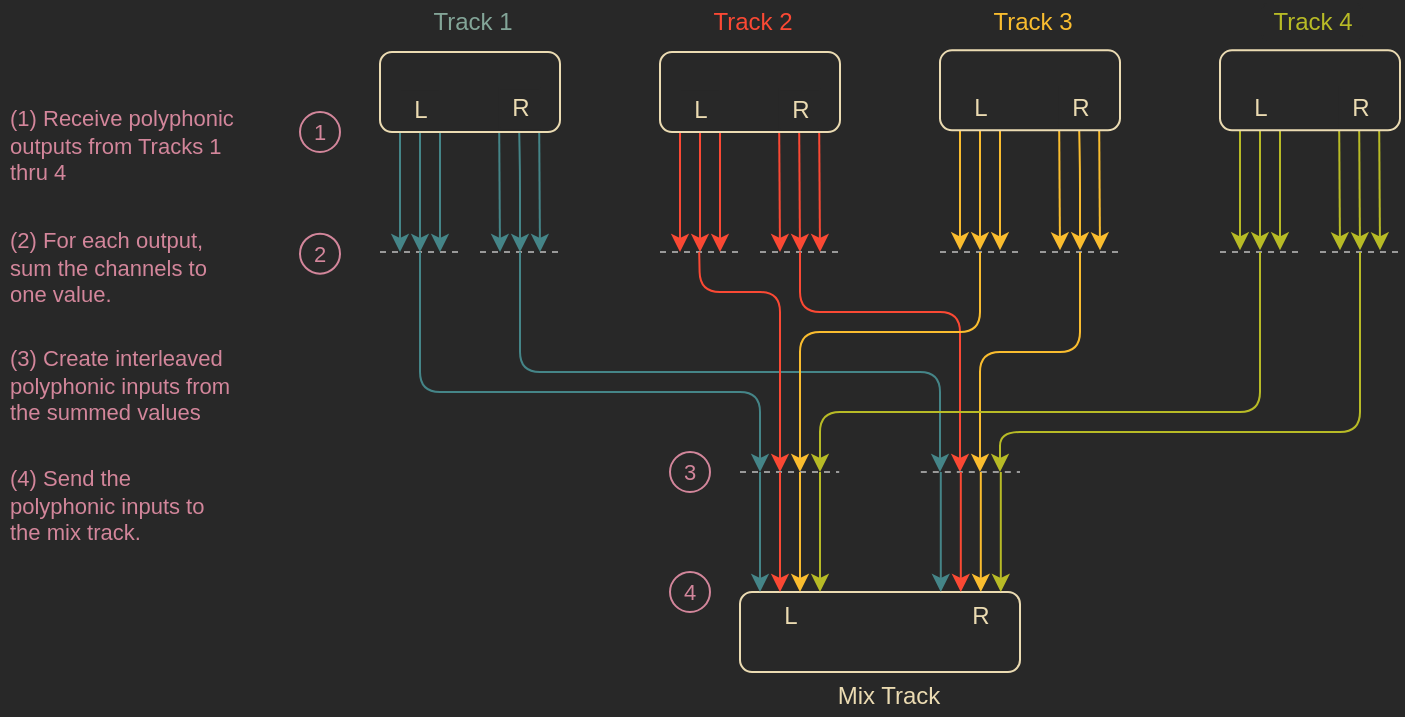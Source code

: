 <mxfile version="14.6.13" type="device"><diagram id="MW4TKRh5EKYy4bQn6-lB" name="Page-1"><mxGraphModel dx="1106" dy="790" grid="0" gridSize="10" guides="1" tooltips="1" connect="1" arrows="1" fold="1" page="1" pageScale="1" pageWidth="850" pageHeight="1100" background="#282828" math="0" shadow="0"><root><mxCell id="0"/><mxCell id="1" parent="0"/><mxCell id="OEWAffZNApXM40DOBiKG-44" value="" style="endArrow=none;html=1;fontSize=8;fillColor=#e1d5e7;dashed=1;strokeColor=#999999;" parent="1" edge="1"><mxGeometry width="50" height="50" relative="1" as="geometry"><mxPoint x="280" y="230" as="sourcePoint"/><mxPoint x="320" y="230" as="targetPoint"/></mxGeometry></mxCell><mxCell id="OEWAffZNApXM40DOBiKG-45" value="" style="endArrow=none;html=1;fontSize=8;fillColor=#e1d5e7;dashed=1;strokeColor=#999999;" parent="1" edge="1"><mxGeometry width="50" height="50" relative="1" as="geometry"><mxPoint x="330" y="230" as="sourcePoint"/><mxPoint x="370" y="230" as="targetPoint"/></mxGeometry></mxCell><mxCell id="OEWAffZNApXM40DOBiKG-65" value="" style="endArrow=none;html=1;fontSize=8;fillColor=#f0a30a;dashed=1;strokeColor=#999999;" parent="1" edge="1"><mxGeometry width="50" height="50" relative="1" as="geometry"><mxPoint x="420" y="230" as="sourcePoint"/><mxPoint x="460" y="230" as="targetPoint"/></mxGeometry></mxCell><mxCell id="tMvucrZqF7jBhHP5xZfq-27" value="" style="endArrow=none;html=1;fontSize=8;fillColor=#f0a30a;dashed=1;strokeColor=#999999;" parent="1" edge="1"><mxGeometry width="50" height="50" relative="1" as="geometry"><mxPoint x="470" y="230" as="sourcePoint"/><mxPoint x="510" y="230" as="targetPoint"/></mxGeometry></mxCell><mxCell id="tMvucrZqF7jBhHP5xZfq-28" value="" style="endArrow=none;html=1;fontSize=8;fillColor=#e1d5e7;dashed=1;strokeColor=#999999;" parent="1" edge="1"><mxGeometry width="50" height="50" relative="1" as="geometry"><mxPoint x="560" y="230" as="sourcePoint"/><mxPoint x="600" y="230" as="targetPoint"/></mxGeometry></mxCell><mxCell id="tMvucrZqF7jBhHP5xZfq-29" value="" style="endArrow=none;html=1;fontSize=8;fillColor=#e1d5e7;dashed=1;strokeColor=#999999;" parent="1" edge="1"><mxGeometry width="50" height="50" relative="1" as="geometry"><mxPoint x="610" y="230" as="sourcePoint"/><mxPoint x="650" y="230" as="targetPoint"/></mxGeometry></mxCell><mxCell id="tMvucrZqF7jBhHP5xZfq-30" value="" style="endArrow=none;html=1;fontSize=8;fillColor=#f0a30a;dashed=1;strokeColor=#999999;" parent="1" edge="1"><mxGeometry width="50" height="50" relative="1" as="geometry"><mxPoint x="700" y="230" as="sourcePoint"/><mxPoint x="740" y="230" as="targetPoint"/></mxGeometry></mxCell><mxCell id="tMvucrZqF7jBhHP5xZfq-41" value="" style="endArrow=none;html=1;fontSize=8;fillColor=#f0a30a;dashed=1;strokeColor=#999999;" parent="1" edge="1"><mxGeometry width="50" height="50" relative="1" as="geometry"><mxPoint x="750" y="230" as="sourcePoint"/><mxPoint x="790" y="230" as="targetPoint"/></mxGeometry></mxCell><mxCell id="OEWAffZNApXM40DOBiKG-1" value="" style="endArrow=classic;html=1;fillColor=#e1d5e7;strokeColor=#458588;" parent="1" edge="1"><mxGeometry width="50" height="50" relative="1" as="geometry"><mxPoint x="290" y="170" as="sourcePoint"/><mxPoint x="290" y="230" as="targetPoint"/></mxGeometry></mxCell><mxCell id="OEWAffZNApXM40DOBiKG-2" value="" style="endArrow=classic;html=1;fillColor=#e1d5e7;strokeColor=#458588;" parent="1" edge="1"><mxGeometry width="50" height="50" relative="1" as="geometry"><mxPoint x="300" y="170" as="sourcePoint"/><mxPoint x="300" y="230" as="targetPoint"/></mxGeometry></mxCell><mxCell id="OEWAffZNApXM40DOBiKG-3" value="" style="endArrow=classic;html=1;fillColor=#e1d5e7;strokeColor=#458588;" parent="1" edge="1"><mxGeometry width="50" height="50" relative="1" as="geometry"><mxPoint x="310" y="170" as="sourcePoint"/><mxPoint x="310" y="230" as="targetPoint"/></mxGeometry></mxCell><mxCell id="OEWAffZNApXM40DOBiKG-4" value="" style="endArrow=classic;html=1;fillColor=#e1d5e7;strokeColor=#458588;" parent="1" edge="1"><mxGeometry width="50" height="50" relative="1" as="geometry"><mxPoint x="339.6" y="169.6" as="sourcePoint"/><mxPoint x="340" y="230" as="targetPoint"/></mxGeometry></mxCell><mxCell id="OEWAffZNApXM40DOBiKG-5" value="" style="endArrow=classic;html=1;fillColor=#e1d5e7;strokeColor=#458588;" parent="1" edge="1"><mxGeometry width="50" height="50" relative="1" as="geometry"><mxPoint x="349.6" y="169.6" as="sourcePoint"/><mxPoint x="350" y="230" as="targetPoint"/><Array as="points"><mxPoint x="350" y="189.6"/></Array></mxGeometry></mxCell><mxCell id="OEWAffZNApXM40DOBiKG-6" value="" style="endArrow=classic;html=1;fillColor=#e1d5e7;strokeColor=#458588;" parent="1" edge="1"><mxGeometry width="50" height="50" relative="1" as="geometry"><mxPoint x="359.6" y="169.6" as="sourcePoint"/><mxPoint x="360" y="230" as="targetPoint"/></mxGeometry></mxCell><mxCell id="OEWAffZNApXM40DOBiKG-56" value="" style="endArrow=classic;html=1;fillColor=#f0a30a;strokeColor=#fb4934;" parent="1" edge="1"><mxGeometry width="50" height="50" relative="1" as="geometry"><mxPoint x="430" y="170" as="sourcePoint"/><mxPoint x="430" y="230" as="targetPoint"/></mxGeometry></mxCell><mxCell id="OEWAffZNApXM40DOBiKG-57" value="" style="endArrow=classic;html=1;fillColor=#f0a30a;strokeColor=#fb4934;" parent="1" edge="1"><mxGeometry width="50" height="50" relative="1" as="geometry"><mxPoint x="440" y="170" as="sourcePoint"/><mxPoint x="440" y="230" as="targetPoint"/></mxGeometry></mxCell><mxCell id="OEWAffZNApXM40DOBiKG-58" value="" style="endArrow=classic;html=1;fillColor=#f0a30a;strokeColor=#fb4934;" parent="1" edge="1"><mxGeometry width="50" height="50" relative="1" as="geometry"><mxPoint x="450" y="170" as="sourcePoint"/><mxPoint x="450" y="230" as="targetPoint"/></mxGeometry></mxCell><mxCell id="OEWAffZNApXM40DOBiKG-59" value="" style="endArrow=classic;html=1;fillColor=#f0a30a;strokeColor=#fb4934;" parent="1" edge="1"><mxGeometry width="50" height="50" relative="1" as="geometry"><mxPoint x="479.6" y="170" as="sourcePoint"/><mxPoint x="480" y="230" as="targetPoint"/></mxGeometry></mxCell><mxCell id="OEWAffZNApXM40DOBiKG-60" value="" style="endArrow=classic;html=1;fillColor=#f0a30a;strokeColor=#fb4934;" parent="1" edge="1"><mxGeometry width="50" height="50" relative="1" as="geometry"><mxPoint x="489.6" y="170" as="sourcePoint"/><mxPoint x="490" y="230" as="targetPoint"/></mxGeometry></mxCell><mxCell id="OEWAffZNApXM40DOBiKG-61" value="" style="endArrow=classic;html=1;fillColor=#f0a30a;strokeColor=#fb4934;" parent="1" edge="1"><mxGeometry width="50" height="50" relative="1" as="geometry"><mxPoint x="499.6" y="170" as="sourcePoint"/><mxPoint x="500" y="230" as="targetPoint"/></mxGeometry></mxCell><mxCell id="tMvucrZqF7jBhHP5xZfq-8" value="" style="endArrow=classic;html=1;fillColor=#e1d5e7;strokeColor=#fabd2f;" parent="1" edge="1"><mxGeometry width="50" height="50" relative="1" as="geometry"><mxPoint x="570" y="169.17" as="sourcePoint"/><mxPoint x="570" y="229.17" as="targetPoint"/></mxGeometry></mxCell><mxCell id="tMvucrZqF7jBhHP5xZfq-9" value="" style="endArrow=classic;html=1;fillColor=#e1d5e7;strokeColor=#fabd2f;" parent="1" edge="1"><mxGeometry width="50" height="50" relative="1" as="geometry"><mxPoint x="580" y="169.17" as="sourcePoint"/><mxPoint x="580" y="229.17" as="targetPoint"/></mxGeometry></mxCell><mxCell id="tMvucrZqF7jBhHP5xZfq-10" value="" style="endArrow=classic;html=1;fillColor=#e1d5e7;strokeColor=#fabd2f;" parent="1" edge="1"><mxGeometry width="50" height="50" relative="1" as="geometry"><mxPoint x="590" y="169.17" as="sourcePoint"/><mxPoint x="590" y="229.17" as="targetPoint"/></mxGeometry></mxCell><mxCell id="tMvucrZqF7jBhHP5xZfq-11" value="" style="endArrow=classic;html=1;fillColor=#e1d5e7;strokeColor=#fabd2f;" parent="1" edge="1"><mxGeometry width="50" height="50" relative="1" as="geometry"><mxPoint x="619.6" y="168.77" as="sourcePoint"/><mxPoint x="620" y="229.17" as="targetPoint"/></mxGeometry></mxCell><mxCell id="tMvucrZqF7jBhHP5xZfq-12" value="" style="endArrow=classic;html=1;fillColor=#e1d5e7;strokeColor=#fabd2f;" parent="1" edge="1"><mxGeometry width="50" height="50" relative="1" as="geometry"><mxPoint x="629.6" y="168.77" as="sourcePoint"/><mxPoint x="630" y="229.17" as="targetPoint"/><Array as="points"><mxPoint x="630" y="188.77"/></Array></mxGeometry></mxCell><mxCell id="tMvucrZqF7jBhHP5xZfq-13" value="" style="endArrow=classic;html=1;fillColor=#e1d5e7;strokeColor=#fabd2f;" parent="1" edge="1"><mxGeometry width="50" height="50" relative="1" as="geometry"><mxPoint x="639.6" y="168.77" as="sourcePoint"/><mxPoint x="640" y="229.17" as="targetPoint"/></mxGeometry></mxCell><mxCell id="tMvucrZqF7jBhHP5xZfq-17" value="" style="endArrow=classic;html=1;fillColor=#f0a30a;strokeColor=#b8bb26;" parent="1" edge="1"><mxGeometry width="50" height="50" relative="1" as="geometry"><mxPoint x="710" y="169.17" as="sourcePoint"/><mxPoint x="710" y="229.17" as="targetPoint"/></mxGeometry></mxCell><mxCell id="tMvucrZqF7jBhHP5xZfq-18" value="" style="endArrow=classic;html=1;fillColor=#f0a30a;strokeColor=#b8bb26;" parent="1" edge="1"><mxGeometry width="50" height="50" relative="1" as="geometry"><mxPoint x="720" y="169.17" as="sourcePoint"/><mxPoint x="720" y="229.17" as="targetPoint"/></mxGeometry></mxCell><mxCell id="tMvucrZqF7jBhHP5xZfq-19" value="" style="endArrow=classic;html=1;fillColor=#f0a30a;strokeColor=#b8bb26;" parent="1" edge="1"><mxGeometry width="50" height="50" relative="1" as="geometry"><mxPoint x="730" y="169.17" as="sourcePoint"/><mxPoint x="730" y="229.17" as="targetPoint"/></mxGeometry></mxCell><mxCell id="tMvucrZqF7jBhHP5xZfq-20" value="" style="endArrow=classic;html=1;fillColor=#f0a30a;strokeColor=#b8bb26;" parent="1" edge="1"><mxGeometry width="50" height="50" relative="1" as="geometry"><mxPoint x="759.6" y="169.17" as="sourcePoint"/><mxPoint x="760" y="229.17" as="targetPoint"/></mxGeometry></mxCell><mxCell id="tMvucrZqF7jBhHP5xZfq-21" value="" style="endArrow=classic;html=1;fillColor=#f0a30a;strokeColor=#b8bb26;" parent="1" edge="1"><mxGeometry width="50" height="50" relative="1" as="geometry"><mxPoint x="769.6" y="169.17" as="sourcePoint"/><mxPoint x="770" y="229.17" as="targetPoint"/></mxGeometry></mxCell><mxCell id="tMvucrZqF7jBhHP5xZfq-22" value="" style="endArrow=classic;html=1;fillColor=#f0a30a;strokeColor=#b8bb26;" parent="1" edge="1"><mxGeometry width="50" height="50" relative="1" as="geometry"><mxPoint x="779.6" y="169.17" as="sourcePoint"/><mxPoint x="780" y="229.17" as="targetPoint"/></mxGeometry></mxCell><mxCell id="OEWAffZNApXM40DOBiKG-70" value="" style="rounded=1;whiteSpace=wrap;html=1;fontSize=8;strokeColor=#ebdbb2;fontColor=#ebdbb2;fillColor=#282828;" parent="1" vertex="1"><mxGeometry x="420" y="130" width="90" height="40" as="geometry"/></mxCell><mxCell id="OEWAffZNApXM40DOBiKG-69" value="" style="rounded=1;whiteSpace=wrap;html=1;fontSize=8;strokeColor=#ebdbb2;fontColor=#ebdbb2;fillColor=#282828;" parent="1" vertex="1"><mxGeometry x="280" y="130" width="90" height="40" as="geometry"/></mxCell><mxCell id="OEWAffZNApXM40DOBiKG-7" value="Track 1" style="text;html=1;align=center;verticalAlign=middle;resizable=0;points=[];autosize=1;fillColor=#282828;strokeColor=#282828;fontColor=#83a598;" parent="1" vertex="1"><mxGeometry x="296" y="105.0" width="60" height="20" as="geometry"/></mxCell><mxCell id="OEWAffZNApXM40DOBiKG-8" value="L" style="text;html=1;align=center;verticalAlign=middle;resizable=0;points=[];autosize=1;fontColor=#ebdbb2;fillColor=#282828;strokeColor=#282828;" parent="1" vertex="1"><mxGeometry x="290" y="148.77" width="20" height="20" as="geometry"/></mxCell><mxCell id="OEWAffZNApXM40DOBiKG-9" value="R" style="text;html=1;align=center;verticalAlign=middle;resizable=0;points=[];autosize=1;fontColor=#ebdbb2;fillColor=#282828;strokeColor=#282828;" parent="1" vertex="1"><mxGeometry x="339.6" y="148.37" width="20" height="20" as="geometry"/></mxCell><mxCell id="OEWAffZNApXM40DOBiKG-29" value="&lt;h1 style=&quot;font-size: 11px&quot;&gt;&lt;span style=&quot;font-weight: normal ; font-size: 11px&quot;&gt;(2) For each output, sum the channels to one value.&lt;/span&gt;&lt;/h1&gt;" style="text;html=1;strokeColor=none;fillColor=none;spacing=5;spacingTop=-20;whiteSpace=wrap;overflow=hidden;rounded=0;fontSize=11;fontColor=#d3869b;" parent="1" vertex="1"><mxGeometry x="90" y="220.83" width="120" height="39.17" as="geometry"/></mxCell><mxCell id="OEWAffZNApXM40DOBiKG-47" value="&lt;h1 style=&quot;font-size: 11px&quot;&gt;&lt;span style=&quot;font-weight: normal ; font-size: 11px&quot;&gt;(4) Send the polyphonic inputs to the mix track.&lt;/span&gt;&lt;/h1&gt;" style="text;html=1;strokeColor=none;fillColor=none;spacing=5;spacingTop=-20;whiteSpace=wrap;overflow=hidden;rounded=0;fontSize=11;fontColor=#d3869b;" parent="1" vertex="1"><mxGeometry x="90" y="340" width="110" height="50" as="geometry"/></mxCell><mxCell id="OEWAffZNApXM40DOBiKG-62" value="Track 2" style="text;html=1;align=center;verticalAlign=middle;resizable=0;points=[];autosize=1;fillColor=#282828;strokeColor=#282828;fontColor=#FB4934;" parent="1" vertex="1"><mxGeometry x="436" y="105.0" width="60" height="20" as="geometry"/></mxCell><mxCell id="OEWAffZNApXM40DOBiKG-63" value="L" style="text;html=1;align=center;verticalAlign=middle;resizable=0;points=[];autosize=1;fontColor=#ebdbb2;fillColor=#282828;strokeColor=#282828;" parent="1" vertex="1"><mxGeometry x="430" y="148.77" width="20" height="20" as="geometry"/></mxCell><mxCell id="OEWAffZNApXM40DOBiKG-64" value="R" style="text;html=1;align=center;verticalAlign=middle;resizable=0;points=[];autosize=1;fontColor=#ebdbb2;fillColor=#282828;strokeColor=#282828;" parent="1" vertex="1"><mxGeometry x="479.6" y="148.77" width="20" height="20" as="geometry"/></mxCell><mxCell id="OEWAffZNApXM40DOBiKG-101" value="&lt;h1 style=&quot;font-size: 11px&quot;&gt;&lt;span style=&quot;font-weight: normal ; font-size: 11px&quot;&gt;(3) Create interleaved polyphonic inputs from the summed values&lt;/span&gt;&lt;/h1&gt;" style="text;html=1;strokeColor=none;fillColor=none;spacing=5;spacingTop=-20;whiteSpace=wrap;overflow=hidden;rounded=0;fontSize=11;fontColor=#d3869b;" parent="1" vertex="1"><mxGeometry x="90" y="280" width="130" height="50" as="geometry"/></mxCell><mxCell id="tMvucrZqF7jBhHP5xZfq-6" value="" style="rounded=1;whiteSpace=wrap;html=1;fontSize=8;strokeColor=#ebdbb2;fontColor=#ebdbb2;fillColor=#282828;" parent="1" vertex="1"><mxGeometry x="700" y="129.17" width="90" height="40" as="geometry"/></mxCell><mxCell id="tMvucrZqF7jBhHP5xZfq-7" value="" style="rounded=1;whiteSpace=wrap;html=1;fontSize=8;strokeColor=#ebdbb2;fontColor=#ebdbb2;fillColor=#282828;" parent="1" vertex="1"><mxGeometry x="560" y="129.17" width="90" height="40" as="geometry"/></mxCell><mxCell id="tMvucrZqF7jBhHP5xZfq-14" value="Track 3" style="text;html=1;align=center;verticalAlign=middle;resizable=0;points=[];autosize=1;fillColor=#282828;strokeColor=#282828;fontColor=#fabd2f;" parent="1" vertex="1"><mxGeometry x="581" y="106.0" width="50" height="18" as="geometry"/></mxCell><mxCell id="tMvucrZqF7jBhHP5xZfq-15" value="L" style="text;html=1;align=center;verticalAlign=middle;resizable=0;points=[];autosize=1;fontColor=#ebdbb2;fillColor=#282828;strokeColor=#282828;" parent="1" vertex="1"><mxGeometry x="570" y="147.94" width="20" height="20" as="geometry"/></mxCell><mxCell id="tMvucrZqF7jBhHP5xZfq-16" value="R" style="text;html=1;align=center;verticalAlign=middle;resizable=0;points=[];autosize=1;fontColor=#ebdbb2;fillColor=#282828;strokeColor=#282828;" parent="1" vertex="1"><mxGeometry x="619.6" y="147.54" width="20" height="20" as="geometry"/></mxCell><mxCell id="tMvucrZqF7jBhHP5xZfq-23" value="Track 4" style="text;html=1;align=center;verticalAlign=middle;resizable=0;points=[];autosize=1;fillColor=#282828;strokeColor=#282828;rounded=1;fontColor=#b8bb26;" parent="1" vertex="1"><mxGeometry x="721" y="106.0" width="50" height="18" as="geometry"/></mxCell><mxCell id="tMvucrZqF7jBhHP5xZfq-24" value="L" style="text;html=1;align=center;verticalAlign=middle;resizable=0;points=[];autosize=1;fontColor=#ebdbb2;fillColor=#282828;strokeColor=#282828;" parent="1" vertex="1"><mxGeometry x="710" y="147.94" width="20" height="20" as="geometry"/></mxCell><mxCell id="tMvucrZqF7jBhHP5xZfq-25" value="R" style="text;html=1;align=center;verticalAlign=middle;resizable=0;points=[];autosize=1;fontColor=#ebdbb2;fillColor=#282828;strokeColor=#282828;" parent="1" vertex="1"><mxGeometry x="759.6" y="147.94" width="20" height="20" as="geometry"/></mxCell><mxCell id="tMvucrZqF7jBhHP5xZfq-42" value="&lt;h1 style=&quot;font-size: 11px&quot;&gt;&lt;span style=&quot;font-weight: normal ; font-size: 11px&quot;&gt;(1) Receive polyphonic outputs from Tracks 1 thru 4&lt;/span&gt;&lt;/h1&gt;" style="text;html=1;strokeColor=none;fillColor=none;spacing=5;spacingTop=-20;whiteSpace=wrap;overflow=hidden;rounded=0;fontSize=11;fontColor=#d3869b;" parent="1" vertex="1"><mxGeometry x="90" y="160" width="130" height="50" as="geometry"/></mxCell><mxCell id="tMvucrZqF7jBhHP5xZfq-51" value="" style="endArrow=classic;html=1;fillColor=#e1d5e7;strokeColor=#458588;" parent="1" edge="1"><mxGeometry width="50" height="50" relative="1" as="geometry"><mxPoint x="300" y="230" as="sourcePoint"/><mxPoint x="470" y="340" as="targetPoint"/><Array as="points"><mxPoint x="300" y="300"/><mxPoint x="470" y="300"/></Array></mxGeometry></mxCell><mxCell id="tMvucrZqF7jBhHP5xZfq-53" value="" style="endArrow=classic;html=1;fillColor=#e1d5e7;strokeColor=#458588;" parent="1" edge="1"><mxGeometry width="50" height="50" relative="1" as="geometry"><mxPoint x="350" y="230" as="sourcePoint"/><mxPoint x="560" y="340" as="targetPoint"/><Array as="points"><mxPoint x="350" y="290"/><mxPoint x="560" y="290"/></Array></mxGeometry></mxCell><mxCell id="tMvucrZqF7jBhHP5xZfq-54" value="" style="endArrow=classic;html=1;fillColor=#f0a30a;strokeColor=#fb4934;" parent="1" edge="1"><mxGeometry width="50" height="50" relative="1" as="geometry"><mxPoint x="439.6" y="230" as="sourcePoint"/><mxPoint x="480" y="340" as="targetPoint"/><Array as="points"><mxPoint x="440" y="250"/><mxPoint x="480" y="250"/></Array></mxGeometry></mxCell><mxCell id="tMvucrZqF7jBhHP5xZfq-55" value="" style="endArrow=classic;html=1;fillColor=#f0a30a;strokeColor=#fb4934;" parent="1" edge="1"><mxGeometry width="50" height="50" relative="1" as="geometry"><mxPoint x="490" y="230" as="sourcePoint"/><mxPoint x="570" y="340" as="targetPoint"/><Array as="points"><mxPoint x="490" y="260"/><mxPoint x="570" y="260"/></Array></mxGeometry></mxCell><mxCell id="tMvucrZqF7jBhHP5xZfq-57" value="" style="endArrow=classic;html=1;fillColor=#e1d5e7;strokeColor=#fabd2f;" parent="1" edge="1"><mxGeometry width="50" height="50" relative="1" as="geometry"><mxPoint x="580" y="230" as="sourcePoint"/><mxPoint x="490" y="340" as="targetPoint"/><Array as="points"><mxPoint x="580" y="270"/><mxPoint x="490" y="270"/></Array></mxGeometry></mxCell><mxCell id="tMvucrZqF7jBhHP5xZfq-58" value="" style="endArrow=classic;html=1;fillColor=#e1d5e7;strokeColor=#fabd2f;" parent="1" edge="1"><mxGeometry width="50" height="50" relative="1" as="geometry"><mxPoint x="630" y="230" as="sourcePoint"/><mxPoint x="580" y="340" as="targetPoint"/><Array as="points"><mxPoint x="630" y="280"/><mxPoint x="580" y="280"/></Array></mxGeometry></mxCell><mxCell id="tMvucrZqF7jBhHP5xZfq-59" value="" style="endArrow=classic;html=1;fillColor=#f0a30a;strokeColor=#b8bb26;" parent="1" edge="1"><mxGeometry width="50" height="50" relative="1" as="geometry"><mxPoint x="720" y="230" as="sourcePoint"/><mxPoint x="500" y="340" as="targetPoint"/><Array as="points"><mxPoint x="720" y="310"/><mxPoint x="500" y="310"/></Array></mxGeometry></mxCell><mxCell id="tMvucrZqF7jBhHP5xZfq-60" value="" style="endArrow=classic;html=1;fillColor=#f0a30a;strokeColor=#b8bb26;" parent="1" edge="1"><mxGeometry width="50" height="50" relative="1" as="geometry"><mxPoint x="770" y="230" as="sourcePoint"/><mxPoint x="590" y="340" as="targetPoint"/><Array as="points"><mxPoint x="770" y="320"/><mxPoint x="590" y="320"/></Array></mxGeometry></mxCell><mxCell id="tMvucrZqF7jBhHP5xZfq-61" value="" style="rounded=1;whiteSpace=wrap;html=1;fontSize=8;strokeColor=#ebdbb2;fontColor=#ebdbb2;fillColor=#282828;" parent="1" vertex="1"><mxGeometry x="460" y="400" width="140" height="40" as="geometry"/></mxCell><mxCell id="tMvucrZqF7jBhHP5xZfq-62" value="L" style="text;html=1;align=center;verticalAlign=middle;resizable=0;points=[];autosize=1;fontColor=#ebdbb2;fillColor=#282828;strokeColor=#282828;" parent="1" vertex="1"><mxGeometry x="475" y="402" width="20" height="20" as="geometry"/></mxCell><mxCell id="tMvucrZqF7jBhHP5xZfq-63" value="R" style="text;html=1;align=center;verticalAlign=middle;resizable=0;points=[];autosize=1;fontColor=#ebdbb2;fillColor=#282828;strokeColor=#282828;" parent="1" vertex="1"><mxGeometry x="570" y="402" width="20" height="20" as="geometry"/></mxCell><mxCell id="tMvucrZqF7jBhHP5xZfq-64" value="Mix Track" style="text;html=1;align=center;verticalAlign=middle;resizable=0;points=[];autosize=1;fontColor=#ebdbb2;fillColor=#282828;strokeColor=#282828;" parent="1" vertex="1"><mxGeometry x="503" y="443" width="61" height="18" as="geometry"/></mxCell><mxCell id="tMvucrZqF7jBhHP5xZfq-65" value="" style="endArrow=none;html=1;fontSize=8;fillColor=#f0a30a;dashed=1;strokeColor=#999999;" parent="1" edge="1"><mxGeometry width="50" height="50" relative="1" as="geometry"><mxPoint x="460" y="340" as="sourcePoint"/><mxPoint x="509.6" y="340" as="targetPoint"/></mxGeometry></mxCell><mxCell id="tMvucrZqF7jBhHP5xZfq-67" value="" style="endArrow=classic;html=1;fillColor=#e1d5e7;strokeColor=#458588;" parent="1" edge="1"><mxGeometry width="50" height="50" relative="1" as="geometry"><mxPoint x="470" y="340" as="sourcePoint"/><mxPoint x="470" y="400" as="targetPoint"/></mxGeometry></mxCell><mxCell id="tMvucrZqF7jBhHP5xZfq-68" value="" style="endArrow=classic;html=1;fillColor=#f0a30a;strokeColor=#fb4934;" parent="1" edge="1"><mxGeometry width="50" height="50" relative="1" as="geometry"><mxPoint x="480" y="340" as="sourcePoint"/><mxPoint x="480" y="400" as="targetPoint"/></mxGeometry></mxCell><mxCell id="tMvucrZqF7jBhHP5xZfq-69" value="" style="endArrow=classic;html=1;fillColor=#e1d5e7;strokeColor=#fabd2f;" parent="1" edge="1"><mxGeometry width="50" height="50" relative="1" as="geometry"><mxPoint x="490" y="340" as="sourcePoint"/><mxPoint x="490" y="400" as="targetPoint"/></mxGeometry></mxCell><mxCell id="tMvucrZqF7jBhHP5xZfq-70" value="" style="endArrow=classic;html=1;fillColor=#f0a30a;strokeColor=#b8bb26;" parent="1" edge="1"><mxGeometry width="50" height="50" relative="1" as="geometry"><mxPoint x="500" y="340" as="sourcePoint"/><mxPoint x="500" y="400" as="targetPoint"/></mxGeometry></mxCell><mxCell id="tMvucrZqF7jBhHP5xZfq-71" value="" style="endArrow=none;html=1;fontSize=8;fillColor=#f0a30a;dashed=1;strokeColor=#999999;" parent="1" edge="1"><mxGeometry width="50" height="50" relative="1" as="geometry"><mxPoint x="550.4" y="340" as="sourcePoint"/><mxPoint x="600" y="340" as="targetPoint"/></mxGeometry></mxCell><mxCell id="tMvucrZqF7jBhHP5xZfq-72" value="" style="endArrow=classic;html=1;fillColor=#e1d5e7;strokeColor=#458588;" parent="1" edge="1"><mxGeometry width="50" height="50" relative="1" as="geometry"><mxPoint x="560.4" y="340" as="sourcePoint"/><mxPoint x="560.4" y="400" as="targetPoint"/></mxGeometry></mxCell><mxCell id="tMvucrZqF7jBhHP5xZfq-73" value="" style="endArrow=classic;html=1;fillColor=#f0a30a;strokeColor=#fb4934;" parent="1" edge="1"><mxGeometry width="50" height="50" relative="1" as="geometry"><mxPoint x="570.4" y="340" as="sourcePoint"/><mxPoint x="570.4" y="400" as="targetPoint"/></mxGeometry></mxCell><mxCell id="tMvucrZqF7jBhHP5xZfq-74" value="" style="endArrow=classic;html=1;fillColor=#e1d5e7;strokeColor=#fabd2f;" parent="1" edge="1"><mxGeometry width="50" height="50" relative="1" as="geometry"><mxPoint x="580.4" y="340" as="sourcePoint"/><mxPoint x="580.4" y="400" as="targetPoint"/></mxGeometry></mxCell><mxCell id="tMvucrZqF7jBhHP5xZfq-75" value="" style="endArrow=classic;html=1;fillColor=#f0a30a;strokeColor=#b8bb26;" parent="1" edge="1"><mxGeometry width="50" height="50" relative="1" as="geometry"><mxPoint x="590.4" y="340" as="sourcePoint"/><mxPoint x="590.4" y="400" as="targetPoint"/></mxGeometry></mxCell><mxCell id="tMvucrZqF7jBhHP5xZfq-76" value="&lt;font&gt;1&lt;/font&gt;" style="ellipse;whiteSpace=wrap;html=1;aspect=fixed;rounded=1;fontSize=11;fillColor=#282828;fontColor=#d3869b;strokeColor=#d3869b;" parent="1" vertex="1"><mxGeometry x="240" y="160" width="20" height="20" as="geometry"/></mxCell><mxCell id="tMvucrZqF7jBhHP5xZfq-77" value="&lt;font&gt;2&lt;/font&gt;" style="ellipse;whiteSpace=wrap;html=1;aspect=fixed;rounded=1;fontSize=11;fillColor=#282828;fontColor=#d3869b;strokeColor=#d3869b;" parent="1" vertex="1"><mxGeometry x="240" y="220.83" width="20" height="20" as="geometry"/></mxCell><mxCell id="tMvucrZqF7jBhHP5xZfq-78" value="&lt;font&gt;3&lt;/font&gt;" style="ellipse;whiteSpace=wrap;html=1;aspect=fixed;rounded=1;fontSize=11;fillColor=#282828;fontColor=#d3869b;strokeColor=#d3869b;" parent="1" vertex="1"><mxGeometry x="425" y="330" width="20" height="20" as="geometry"/></mxCell><mxCell id="tMvucrZqF7jBhHP5xZfq-80" value="&lt;font&gt;4&lt;/font&gt;" style="ellipse;whiteSpace=wrap;html=1;aspect=fixed;rounded=1;fontSize=11;fillColor=#282828;fontColor=#d3869b;strokeColor=#d3869b;" parent="1" vertex="1"><mxGeometry x="425" y="390" width="20" height="20" as="geometry"/></mxCell></root></mxGraphModel></diagram></mxfile>